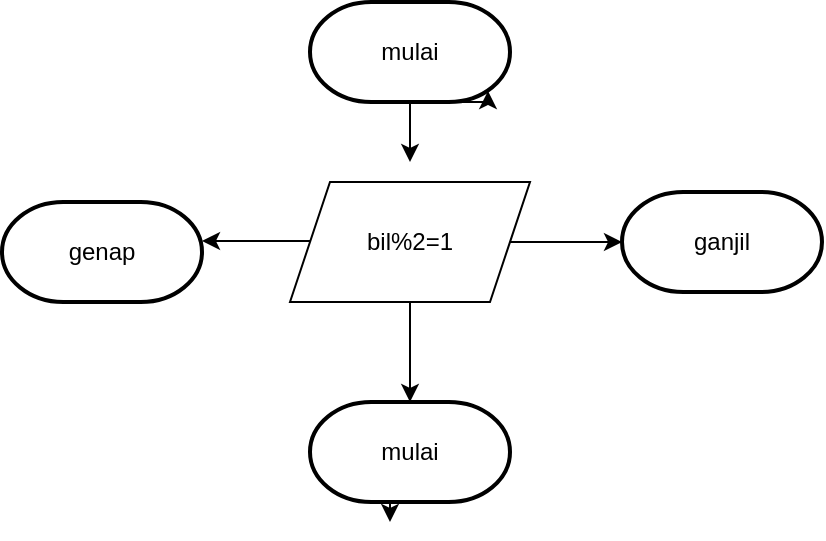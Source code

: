<mxfile version="22.0.4" type="github">
  <diagram name="Page-1" id="3Ak3xGCl_oOcpxZm6ein">
    <mxGraphModel dx="880" dy="425" grid="1" gridSize="10" guides="1" tooltips="1" connect="1" arrows="1" fold="1" page="1" pageScale="1" pageWidth="827" pageHeight="1169" math="0" shadow="0">
      <root>
        <mxCell id="0" />
        <mxCell id="1" parent="0" />
        <mxCell id="004GQJMvFdlNcWgZTWT6-19" style="edgeStyle=orthogonalEdgeStyle;rounded=0;orthogonalLoop=1;jettySize=auto;html=1;" edge="1" parent="1" source="004GQJMvFdlNcWgZTWT6-1">
          <mxGeometry relative="1" as="geometry">
            <mxPoint x="424" y="150" as="targetPoint" />
          </mxGeometry>
        </mxCell>
        <mxCell id="004GQJMvFdlNcWgZTWT6-1" value="mulai" style="strokeWidth=2;html=1;shape=mxgraph.flowchart.terminator;whiteSpace=wrap;" vertex="1" parent="1">
          <mxGeometry x="374" y="70" width="100" height="50" as="geometry" />
        </mxCell>
        <mxCell id="004GQJMvFdlNcWgZTWT6-5" style="edgeStyle=orthogonalEdgeStyle;rounded=0;orthogonalLoop=1;jettySize=auto;html=1;" edge="1" parent="1">
          <mxGeometry relative="1" as="geometry">
            <mxPoint x="320" y="189.5" as="targetPoint" />
            <mxPoint x="384" y="189.5" as="sourcePoint" />
          </mxGeometry>
        </mxCell>
        <mxCell id="004GQJMvFdlNcWgZTWT6-6" style="edgeStyle=orthogonalEdgeStyle;rounded=0;orthogonalLoop=1;jettySize=auto;html=1;" edge="1" parent="1">
          <mxGeometry relative="1" as="geometry">
            <mxPoint x="414" y="330" as="targetPoint" />
            <mxPoint x="414" y="280" as="sourcePoint" />
          </mxGeometry>
        </mxCell>
        <mxCell id="004GQJMvFdlNcWgZTWT6-7" value="genap" style="strokeWidth=2;html=1;shape=mxgraph.flowchart.terminator;whiteSpace=wrap;" vertex="1" parent="1">
          <mxGeometry x="220" y="170" width="100" height="50" as="geometry" />
        </mxCell>
        <mxCell id="004GQJMvFdlNcWgZTWT6-9" value="mulai" style="strokeWidth=2;html=1;shape=mxgraph.flowchart.terminator;whiteSpace=wrap;" vertex="1" parent="1">
          <mxGeometry x="374" y="270" width="100" height="50" as="geometry" />
        </mxCell>
        <mxCell id="004GQJMvFdlNcWgZTWT6-10" value="ganjil" style="strokeWidth=2;html=1;shape=mxgraph.flowchart.terminator;whiteSpace=wrap;" vertex="1" parent="1">
          <mxGeometry x="530" y="165" width="100" height="50" as="geometry" />
        </mxCell>
        <mxCell id="004GQJMvFdlNcWgZTWT6-18" style="edgeStyle=orthogonalEdgeStyle;rounded=0;orthogonalLoop=1;jettySize=auto;html=1;" edge="1" parent="1" source="004GQJMvFdlNcWgZTWT6-11">
          <mxGeometry relative="1" as="geometry">
            <mxPoint x="424" y="270" as="targetPoint" />
          </mxGeometry>
        </mxCell>
        <mxCell id="004GQJMvFdlNcWgZTWT6-11" value="bil%2=1" style="shape=parallelogram;perimeter=parallelogramPerimeter;whiteSpace=wrap;html=1;fixedSize=1;" vertex="1" parent="1">
          <mxGeometry x="364" y="160" width="120" height="60" as="geometry" />
        </mxCell>
        <mxCell id="004GQJMvFdlNcWgZTWT6-15" style="edgeStyle=orthogonalEdgeStyle;rounded=0;orthogonalLoop=1;jettySize=auto;html=1;exitX=0.5;exitY=1;exitDx=0;exitDy=0;exitPerimeter=0;entryX=0.89;entryY=0.89;entryDx=0;entryDy=0;entryPerimeter=0;" edge="1" parent="1" source="004GQJMvFdlNcWgZTWT6-1" target="004GQJMvFdlNcWgZTWT6-1">
          <mxGeometry relative="1" as="geometry" />
        </mxCell>
        <mxCell id="004GQJMvFdlNcWgZTWT6-17" style="edgeStyle=orthogonalEdgeStyle;rounded=0;orthogonalLoop=1;jettySize=auto;html=1;entryX=0;entryY=0.5;entryDx=0;entryDy=0;entryPerimeter=0;" edge="1" parent="1" source="004GQJMvFdlNcWgZTWT6-11" target="004GQJMvFdlNcWgZTWT6-10">
          <mxGeometry relative="1" as="geometry" />
        </mxCell>
      </root>
    </mxGraphModel>
  </diagram>
</mxfile>
